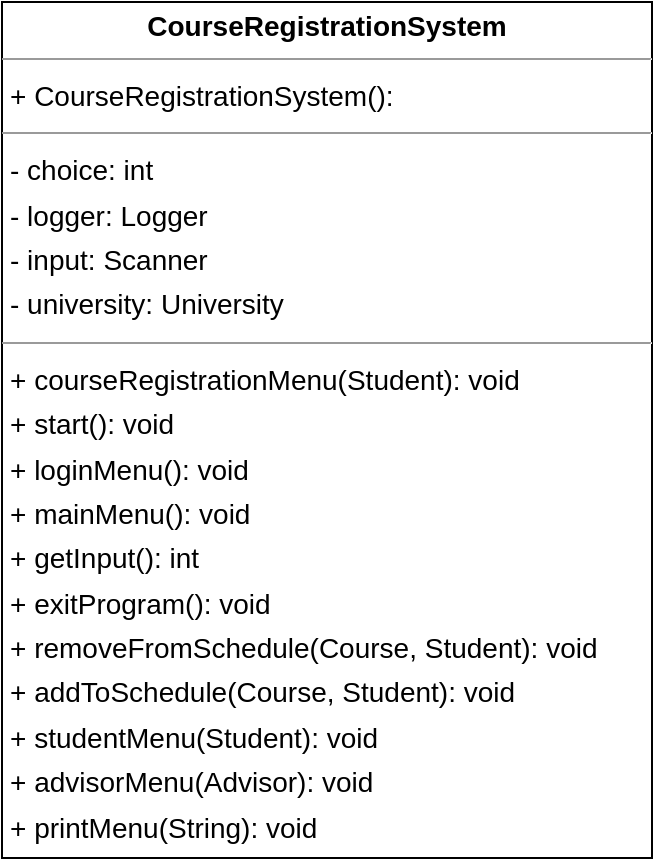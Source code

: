 <mxfile version="22.1.2" type="device">
  <diagram name="Page-1" id="B4N2S75nflqeGTzwn8xi">
    <mxGraphModel dx="1036" dy="-555" grid="1" gridSize="10" guides="1" tooltips="1" connect="1" arrows="1" fold="1" page="1" pageScale="1" pageWidth="827" pageHeight="1169" math="0" shadow="0">
      <root>
        <mxCell id="0" />
        <mxCell id="1" parent="0" />
        <mxCell id="QGV1TojfyUTg97D76qeK-1" value="&lt;p style=&quot;margin:0px;margin-top:4px;text-align:center;&quot;&gt;&lt;b&gt;CourseRegistrationSystem&lt;/b&gt;&lt;/p&gt;&lt;hr size=&quot;1&quot;/&gt;&lt;p style=&quot;margin:0 0 0 4px;line-height:1.6;&quot;&gt;+ CourseRegistrationSystem(): &lt;/p&gt;&lt;hr size=&quot;1&quot;/&gt;&lt;p style=&quot;margin:0 0 0 4px;line-height:1.6;&quot;&gt;- choice: int&lt;br/&gt;- logger: Logger&lt;br/&gt;- input: Scanner&lt;br/&gt;- university: University&lt;/p&gt;&lt;hr size=&quot;1&quot;/&gt;&lt;p style=&quot;margin:0 0 0 4px;line-height:1.6;&quot;&gt;+ courseRegistrationMenu(Student): void&lt;br/&gt;+ start(): void&lt;br/&gt;+ loginMenu(): void&lt;br/&gt;+ mainMenu(): void&lt;br/&gt;+ getInput(): int&lt;br/&gt;+ exitProgram(): void&lt;br/&gt;+ removeFromSchedule(Course, Student): void&lt;br/&gt;+ addToSchedule(Course, Student): void&lt;br/&gt;+ studentMenu(Student): void&lt;br/&gt;+ advisorMenu(Advisor): void&lt;br/&gt;+ printMenu(String): void&lt;/p&gt;" style="verticalAlign=top;align=left;overflow=fill;fontSize=14;fontFamily=Helvetica;html=1;rounded=0;shadow=0;comic=0;labelBackgroundColor=none;strokeWidth=1;" vertex="1" parent="1">
          <mxGeometry x="335" y="1322" width="325" height="428" as="geometry" />
        </mxCell>
      </root>
    </mxGraphModel>
  </diagram>
</mxfile>

